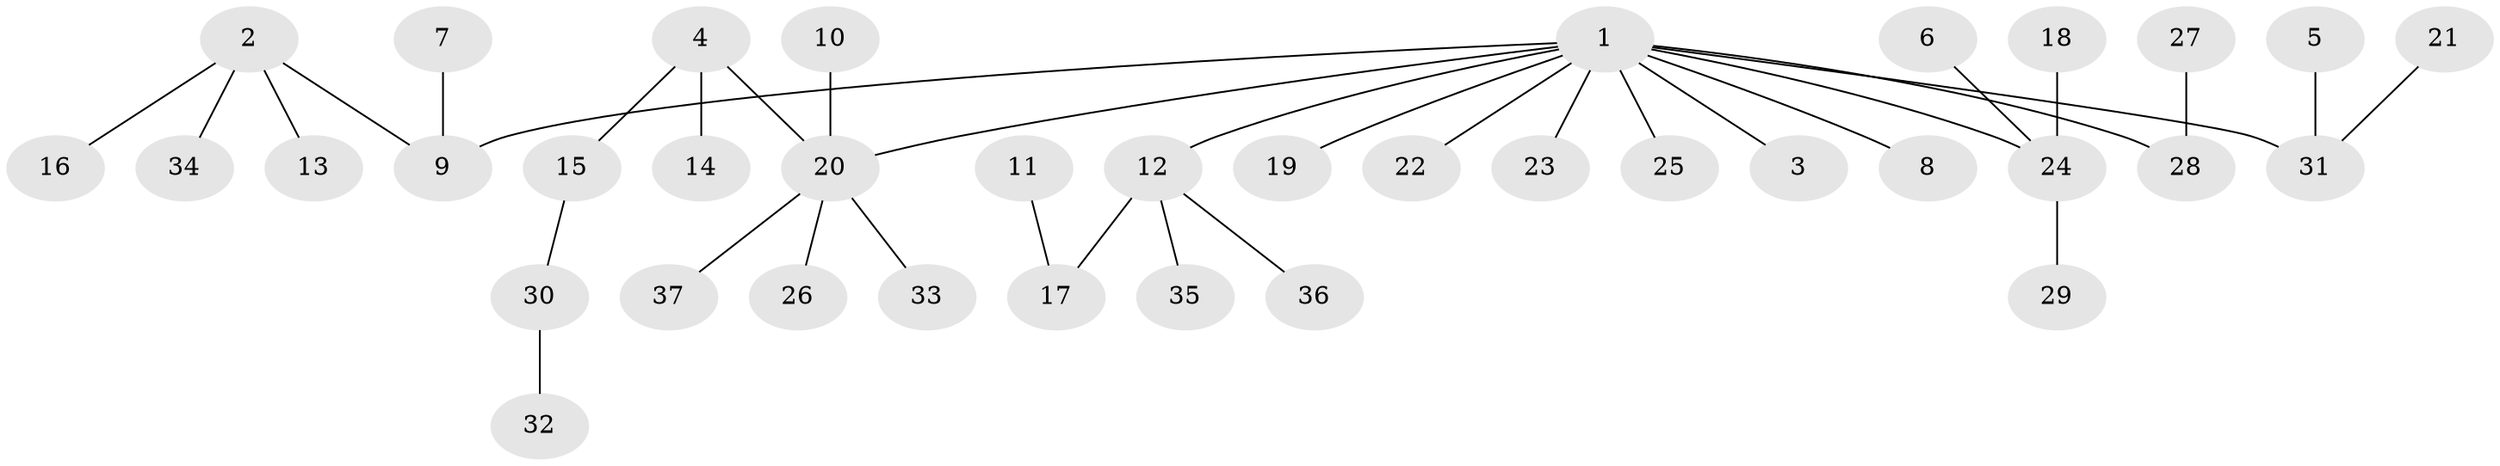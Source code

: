 // original degree distribution, {5: 0.0410958904109589, 7: 0.0136986301369863, 3: 0.1232876712328767, 4: 0.0821917808219178, 1: 0.5068493150684932, 2: 0.2328767123287671}
// Generated by graph-tools (version 1.1) at 2025/26/03/09/25 03:26:31]
// undirected, 37 vertices, 36 edges
graph export_dot {
graph [start="1"]
  node [color=gray90,style=filled];
  1;
  2;
  3;
  4;
  5;
  6;
  7;
  8;
  9;
  10;
  11;
  12;
  13;
  14;
  15;
  16;
  17;
  18;
  19;
  20;
  21;
  22;
  23;
  24;
  25;
  26;
  27;
  28;
  29;
  30;
  31;
  32;
  33;
  34;
  35;
  36;
  37;
  1 -- 3 [weight=1.0];
  1 -- 8 [weight=1.0];
  1 -- 9 [weight=1.0];
  1 -- 12 [weight=1.0];
  1 -- 19 [weight=1.0];
  1 -- 20 [weight=1.0];
  1 -- 22 [weight=1.0];
  1 -- 23 [weight=1.0];
  1 -- 24 [weight=1.0];
  1 -- 25 [weight=1.0];
  1 -- 28 [weight=1.0];
  1 -- 31 [weight=1.0];
  2 -- 9 [weight=1.0];
  2 -- 13 [weight=1.0];
  2 -- 16 [weight=1.0];
  2 -- 34 [weight=1.0];
  4 -- 14 [weight=1.0];
  4 -- 15 [weight=1.0];
  4 -- 20 [weight=1.0];
  5 -- 31 [weight=1.0];
  6 -- 24 [weight=1.0];
  7 -- 9 [weight=1.0];
  10 -- 20 [weight=1.0];
  11 -- 17 [weight=1.0];
  12 -- 17 [weight=1.0];
  12 -- 35 [weight=1.0];
  12 -- 36 [weight=1.0];
  15 -- 30 [weight=1.0];
  18 -- 24 [weight=1.0];
  20 -- 26 [weight=1.0];
  20 -- 33 [weight=1.0];
  20 -- 37 [weight=1.0];
  21 -- 31 [weight=1.0];
  24 -- 29 [weight=1.0];
  27 -- 28 [weight=1.0];
  30 -- 32 [weight=1.0];
}
